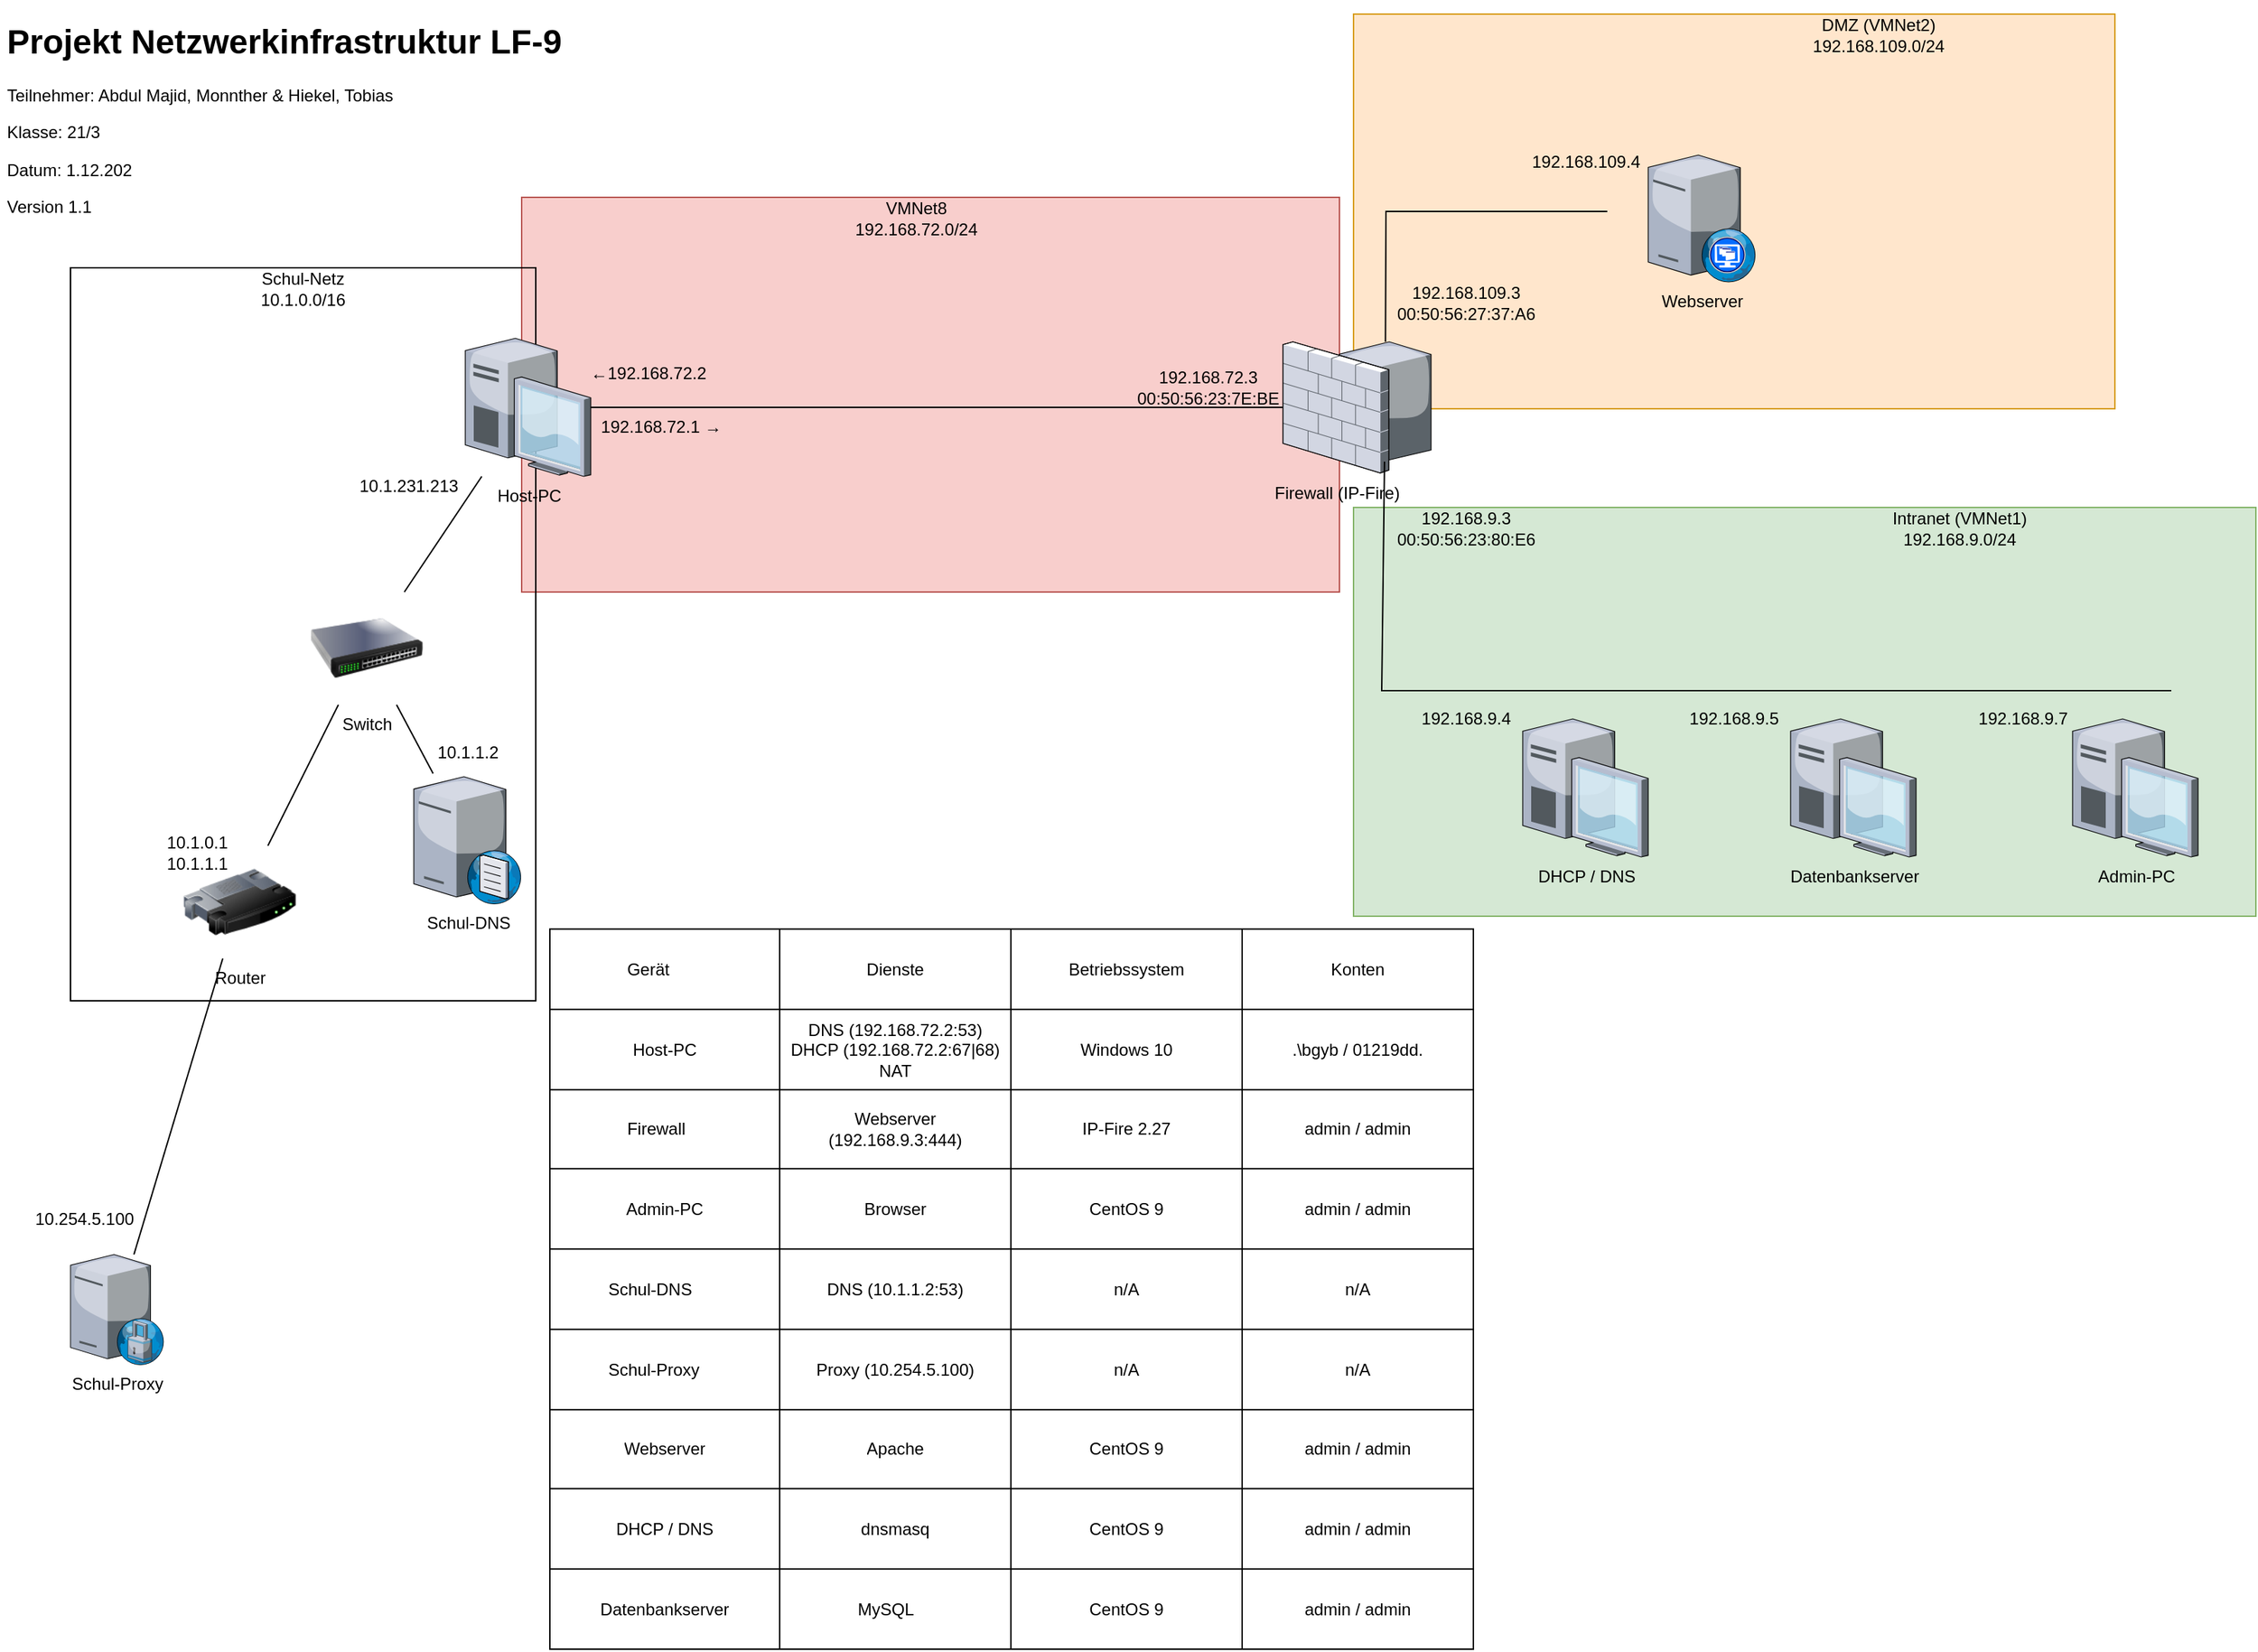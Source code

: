 <mxfile version="20.6.0"><diagram name="Page-1" id="e3a06f82-3646-2815-327d-82caf3d4e204"><mxGraphModel dx="2188" dy="1200" grid="1" gridSize="10" guides="1" tooltips="1" connect="1" arrows="1" fold="1" page="1" pageScale="1.5" pageWidth="1169" pageHeight="826" background="none" math="0" shadow="0"><root><mxCell id="0" style=";html=1;"/><mxCell id="1" style=";html=1;" parent="0"/><mxCell id="zC05RYWgemqm2Pus_jFf-7" value="" style="rounded=0;whiteSpace=wrap;html=1;fillColor=#f8cecc;strokeColor=#b85450;" parent="1" vertex="1"><mxGeometry x="420" y="200" width="580" height="280" as="geometry"/></mxCell><mxCell id="zC05RYWgemqm2Pus_jFf-22" value="" style="rounded=0;whiteSpace=wrap;html=1;labelBackgroundColor=none;fillColor=none;" parent="1" vertex="1"><mxGeometry x="100" y="250" width="330" height="520" as="geometry"/></mxCell><mxCell id="zC05RYWgemqm2Pus_jFf-1" value="" style="rounded=0;whiteSpace=wrap;html=1;fillColor=#d5e8d4;strokeColor=#82b366;" parent="1" vertex="1"><mxGeometry x="1010" y="420" width="640" height="290" as="geometry"/></mxCell><mxCell id="zC05RYWgemqm2Pus_jFf-3" value="Admin-PC" style="verticalLabelPosition=bottom;sketch=0;aspect=fixed;html=1;verticalAlign=top;strokeColor=none;align=center;outlineConnect=0;shape=mxgraph.citrix.desktop;" parent="1" vertex="1"><mxGeometry x="1520" y="570" width="89" height="98" as="geometry"/></mxCell><mxCell id="zC05RYWgemqm2Pus_jFf-4" value="" style="rounded=0;whiteSpace=wrap;html=1;fillColor=#ffe6cc;strokeColor=#d79b00;" parent="1" vertex="1"><mxGeometry x="1010" y="70" width="540" height="280" as="geometry"/></mxCell><mxCell id="zC05RYWgemqm2Pus_jFf-9" value="Host&lt;span style=&quot;&quot;&gt;-&lt;/span&gt;PC" style="verticalLabelPosition=bottom;sketch=0;aspect=fixed;html=1;verticalAlign=top;strokeColor=none;align=center;outlineConnect=0;shape=mxgraph.citrix.desktop;labelBackgroundColor=none;" parent="1" vertex="1"><mxGeometry x="380" y="300" width="89" height="98" as="geometry"/></mxCell><mxCell id="zC05RYWgemqm2Pus_jFf-11" value="Router" style="image;html=1;image=img/lib/clip_art/networking/Router_128x128.png;labelBackgroundColor=none;" parent="1" vertex="1"><mxGeometry x="180" y="660" width="80" height="80" as="geometry"/></mxCell><mxCell id="zC05RYWgemqm2Pus_jFf-12" value="Schul-DNS" style="verticalLabelPosition=bottom;sketch=0;aspect=fixed;html=1;verticalAlign=top;strokeColor=none;align=center;outlineConnect=0;shape=mxgraph.citrix.dns_server;labelBackgroundColor=none;" parent="1" vertex="1"><mxGeometry x="343.5" y="608.75" width="76.5" height="92.5" as="geometry"/></mxCell><mxCell id="zC05RYWgemqm2Pus_jFf-13" value="Schul-Proxy" style="verticalLabelPosition=bottom;sketch=0;aspect=fixed;html=1;verticalAlign=top;strokeColor=none;align=center;outlineConnect=0;shape=mxgraph.citrix.proxy_server;labelBackgroundColor=none;" parent="1" vertex="1"><mxGeometry x="100" y="950" width="66.5" height="78.24" as="geometry"/></mxCell><mxCell id="zC05RYWgemqm2Pus_jFf-14" value="" style="endArrow=none;html=1;rounded=0;" parent="1" source="zC05RYWgemqm2Pus_jFf-12" target="zC05RYWgemqm2Pus_jFf-73" edge="1"><mxGeometry width="50" height="50" relative="1" as="geometry"><mxPoint x="820" y="770" as="sourcePoint"/><mxPoint x="550" y="610" as="targetPoint"/></mxGeometry></mxCell><mxCell id="zC05RYWgemqm2Pus_jFf-15" value="10.1.1.2" style="text;html=1;strokeColor=none;fillColor=none;align=center;verticalAlign=middle;whiteSpace=wrap;rounded=0;labelBackgroundColor=none;" parent="1" vertex="1"><mxGeometry x="351.75" y="578.75" width="60" height="30" as="geometry"/></mxCell><mxCell id="zC05RYWgemqm2Pus_jFf-17" value="&lt;div&gt;10.1.0.1&lt;/div&gt;&lt;div&gt;10.1.1.1&lt;br&gt;&lt;/div&gt;" style="text;html=1;strokeColor=none;fillColor=none;align=center;verticalAlign=middle;whiteSpace=wrap;rounded=0;labelBackgroundColor=none;" parent="1" vertex="1"><mxGeometry x="160" y="650" width="60" height="30" as="geometry"/></mxCell><mxCell id="zC05RYWgemqm2Pus_jFf-18" value="" style="endArrow=none;html=1;rounded=0;" parent="1" source="zC05RYWgemqm2Pus_jFf-13" target="zC05RYWgemqm2Pus_jFf-11" edge="1"><mxGeometry width="50" height="50" relative="1" as="geometry"><mxPoint x="10" y="830" as="sourcePoint"/><mxPoint x="60" y="780" as="targetPoint"/></mxGeometry></mxCell><mxCell id="zC05RYWgemqm2Pus_jFf-19" value="10.254.5.100" style="text;html=1;strokeColor=none;fillColor=none;align=center;verticalAlign=middle;whiteSpace=wrap;rounded=0;labelBackgroundColor=none;" parent="1" vertex="1"><mxGeometry x="80" y="910" width="60" height="30" as="geometry"/></mxCell><mxCell id="zC05RYWgemqm2Pus_jFf-20" value="10.1.231.213" style="text;html=1;strokeColor=none;fillColor=none;align=center;verticalAlign=middle;whiteSpace=wrap;rounded=0;labelBackgroundColor=none;" parent="1" vertex="1"><mxGeometry x="310" y="390" width="60" height="30" as="geometry"/></mxCell><mxCell id="zC05RYWgemqm2Pus_jFf-23" value="&lt;div&gt;Schul-Netz&lt;/div&gt;10.1.0.0/16" style="text;html=1;strokeColor=none;fillColor=none;align=center;verticalAlign=middle;whiteSpace=wrap;rounded=0;labelBackgroundColor=none;" parent="1" vertex="1"><mxGeometry x="205" y="250" width="120" height="30" as="geometry"/></mxCell><mxCell id="zC05RYWgemqm2Pus_jFf-24" value="" style="endArrow=none;html=1;rounded=0;" parent="1" source="zC05RYWgemqm2Pus_jFf-9" target="zC05RYWgemqm2Pus_jFf-5" edge="1"><mxGeometry width="50" height="50" relative="1" as="geometry"><mxPoint x="650" y="570" as="sourcePoint"/><mxPoint x="700" y="520" as="targetPoint"/></mxGeometry></mxCell><mxCell id="zC05RYWgemqm2Pus_jFf-25" value="" style="group" parent="1" vertex="1" connectable="0"><mxGeometry x="960" y="302.5" width="105" height="93" as="geometry"/></mxCell><mxCell id="zC05RYWgemqm2Pus_jFf-6" value="" style="verticalLabelPosition=bottom;sketch=0;aspect=fixed;html=1;verticalAlign=top;strokeColor=none;align=center;outlineConnect=0;shape=mxgraph.citrix.license_server;" parent="zC05RYWgemqm2Pus_jFf-25" vertex="1"><mxGeometry x="40" width="65" height="85" as="geometry"/></mxCell><mxCell id="zC05RYWgemqm2Pus_jFf-5" value="Firewall (IP-Fire)" style="verticalLabelPosition=bottom;sketch=0;aspect=fixed;html=1;verticalAlign=top;strokeColor=none;align=center;outlineConnect=0;shape=mxgraph.citrix.firewall;" parent="zC05RYWgemqm2Pus_jFf-25" vertex="1"><mxGeometry width="75" height="93" as="geometry"/></mxCell><mxCell id="zC05RYWgemqm2Pus_jFf-26" value="←192.168.72.2" style="text;html=1;strokeColor=none;fillColor=none;align=center;verticalAlign=middle;whiteSpace=wrap;rounded=0;labelBackgroundColor=none;" parent="1" vertex="1"><mxGeometry x="480" y="310" width="60" height="30" as="geometry"/></mxCell><mxCell id="zC05RYWgemqm2Pus_jFf-27" value="192.168.72.1 →" style="text;html=1;strokeColor=none;fillColor=none;align=center;verticalAlign=middle;whiteSpace=wrap;rounded=0;labelBackgroundColor=none;" parent="1" vertex="1"><mxGeometry x="469" y="348" width="100" height="30" as="geometry"/></mxCell><mxCell id="zC05RYWgemqm2Pus_jFf-28" value="&lt;div&gt;VMNet8&lt;/div&gt;192.168.72.0/24" style="text;html=1;strokeColor=none;fillColor=none;align=center;verticalAlign=middle;whiteSpace=wrap;rounded=0;labelBackgroundColor=none;" parent="1" vertex="1"><mxGeometry x="670" y="200" width="60" height="30" as="geometry"/></mxCell><mxCell id="zC05RYWgemqm2Pus_jFf-29" value="&lt;div&gt;192.168.72.3&lt;/div&gt;&lt;span&gt;00:50:56:23:7E:BE&lt;/span&gt;" style="text;html=1;strokeColor=none;fillColor=none;align=center;verticalAlign=middle;whiteSpace=wrap;rounded=0;labelBackgroundColor=none;" parent="1" vertex="1"><mxGeometry x="877" y="320" width="60" height="30" as="geometry"/></mxCell><mxCell id="zC05RYWgemqm2Pus_jFf-30" value="&lt;div&gt;DMZ (VMNet2)&lt;br&gt;&lt;/div&gt;&lt;div&gt;192.168.109.0/24&lt;br&gt;&lt;/div&gt;" style="text;html=1;strokeColor=none;fillColor=none;align=center;verticalAlign=middle;whiteSpace=wrap;rounded=0;labelBackgroundColor=none;" parent="1" vertex="1"><mxGeometry x="1335" y="70" width="95" height="30" as="geometry"/></mxCell><mxCell id="zC05RYWgemqm2Pus_jFf-32" value="" style="endArrow=none;html=1;rounded=0;" parent="1" source="zC05RYWgemqm2Pus_jFf-6" edge="1"><mxGeometry width="50" height="50" relative="1" as="geometry"><mxPoint x="1120" y="200" as="sourcePoint"/><mxPoint x="1190" y="210" as="targetPoint"/><Array as="points"><mxPoint x="1033" y="210"/></Array></mxGeometry></mxCell><mxCell id="zC05RYWgemqm2Pus_jFf-33" value="&lt;div&gt;192.168.109.3&lt;br&gt;&lt;/div&gt;&lt;span&gt;00:50:56:27:37:A6&lt;/span&gt;" style="text;html=1;strokeColor=none;fillColor=none;align=center;verticalAlign=middle;whiteSpace=wrap;rounded=0;labelBackgroundColor=none;" parent="1" vertex="1"><mxGeometry x="1060" y="260" width="60" height="30" as="geometry"/></mxCell><mxCell id="zC05RYWgemqm2Pus_jFf-34" value="" style="endArrow=none;html=1;rounded=0;" parent="1" target="zC05RYWgemqm2Pus_jFf-6" edge="1"><mxGeometry width="50" height="50" relative="1" as="geometry"><mxPoint x="1590" y="550" as="sourcePoint"/><mxPoint x="1080" y="450" as="targetPoint"/><Array as="points"><mxPoint x="1030" y="550"/></Array></mxGeometry></mxCell><mxCell id="zC05RYWgemqm2Pus_jFf-35" value="&lt;div&gt;192.168.9.3&lt;/div&gt;&lt;span&gt;00:50:56:23:80:E6&lt;/span&gt;" style="text;html=1;strokeColor=none;fillColor=none;align=center;verticalAlign=middle;whiteSpace=wrap;rounded=0;labelBackgroundColor=none;" parent="1" vertex="1"><mxGeometry x="1060" y="420" width="60" height="30" as="geometry"/></mxCell><mxCell id="zC05RYWgemqm2Pus_jFf-36" value="&lt;div&gt;Intranet (VMNet1)&lt;br&gt;&lt;/div&gt;&lt;div&gt;192.168.9.0/24&lt;br&gt;&lt;/div&gt;" style="text;html=1;strokeColor=none;fillColor=none;align=center;verticalAlign=middle;whiteSpace=wrap;rounded=0;labelBackgroundColor=none;" parent="1" vertex="1"><mxGeometry x="1380" y="420" width="120" height="30" as="geometry"/></mxCell><mxCell id="zC05RYWgemqm2Pus_jFf-37" value="192.168.9.7" style="text;html=1;strokeColor=none;fillColor=none;align=center;verticalAlign=middle;whiteSpace=wrap;rounded=0;labelBackgroundColor=none;" parent="1" vertex="1"><mxGeometry x="1455" y="555" width="60" height="30" as="geometry"/></mxCell><mxCell id="zC05RYWgemqm2Pus_jFf-51" value="" style="shape=table;html=1;whiteSpace=wrap;startSize=0;container=1;collapsible=0;childLayout=tableLayout;labelBackgroundColor=none;fillColor=none;" parent="1" vertex="1"><mxGeometry x="440" y="719.12" width="655" height="510.88" as="geometry"/></mxCell><mxCell id="zC05RYWgemqm2Pus_jFf-52" value="" style="shape=tableRow;horizontal=0;startSize=0;swimlaneHead=0;swimlaneBody=0;top=0;left=0;bottom=0;right=0;collapsible=0;dropTarget=0;fillColor=none;points=[[0,0.5],[1,0.5]];portConstraint=eastwest;labelBackgroundColor=none;" parent="zC05RYWgemqm2Pus_jFf-51" vertex="1"><mxGeometry width="655" height="57" as="geometry"/></mxCell><mxCell id="zC05RYWgemqm2Pus_jFf-53" value="Gerät&lt;span style=&quot;white-space: pre;&quot;&gt;&#9;&lt;/span&gt;" style="shape=partialRectangle;html=1;whiteSpace=wrap;connectable=0;fillColor=none;top=0;left=0;bottom=0;right=0;overflow=hidden;labelBackgroundColor=none;" parent="zC05RYWgemqm2Pus_jFf-52" vertex="1"><mxGeometry width="163" height="57" as="geometry"><mxRectangle width="163" height="57" as="alternateBounds"/></mxGeometry></mxCell><mxCell id="zC05RYWgemqm2Pus_jFf-54" value="Dienste" style="shape=partialRectangle;html=1;whiteSpace=wrap;connectable=0;fillColor=none;top=0;left=0;bottom=0;right=0;overflow=hidden;labelBackgroundColor=none;" parent="zC05RYWgemqm2Pus_jFf-52" vertex="1"><mxGeometry x="163" width="164" height="57" as="geometry"><mxRectangle width="164" height="57" as="alternateBounds"/></mxGeometry></mxCell><mxCell id="zC05RYWgemqm2Pus_jFf-68" value="Betriebssystem" style="shape=partialRectangle;html=1;whiteSpace=wrap;connectable=0;fillColor=none;top=0;left=0;bottom=0;right=0;overflow=hidden;labelBackgroundColor=none;" parent="zC05RYWgemqm2Pus_jFf-52" vertex="1"><mxGeometry x="327" width="164" height="57" as="geometry"><mxRectangle width="164" height="57" as="alternateBounds"/></mxGeometry></mxCell><mxCell id="CtZEOEwWvJ0qJE6OYDR6-5" value="Konten" style="shape=partialRectangle;html=1;whiteSpace=wrap;connectable=0;fillColor=none;top=0;left=0;bottom=0;right=0;overflow=hidden;labelBackgroundColor=none;" parent="zC05RYWgemqm2Pus_jFf-52" vertex="1"><mxGeometry x="491" width="164" height="57" as="geometry"><mxRectangle width="164" height="57" as="alternateBounds"/></mxGeometry></mxCell><mxCell id="zC05RYWgemqm2Pus_jFf-56" value="" style="shape=tableRow;horizontal=0;startSize=0;swimlaneHead=0;swimlaneBody=0;top=0;left=0;bottom=0;right=0;collapsible=0;dropTarget=0;fillColor=none;points=[[0,0.5],[1,0.5]];portConstraint=eastwest;labelBackgroundColor=none;" parent="zC05RYWgemqm2Pus_jFf-51" vertex="1"><mxGeometry y="57" width="655" height="57" as="geometry"/></mxCell><mxCell id="zC05RYWgemqm2Pus_jFf-57" value="Host-PC" style="shape=partialRectangle;html=1;whiteSpace=wrap;connectable=0;fillColor=none;top=0;left=0;bottom=0;right=0;overflow=hidden;labelBackgroundColor=none;" parent="zC05RYWgemqm2Pus_jFf-56" vertex="1"><mxGeometry width="163" height="57" as="geometry"><mxRectangle width="163" height="57" as="alternateBounds"/></mxGeometry></mxCell><mxCell id="zC05RYWgemqm2Pus_jFf-58" value="&lt;div&gt;DNS (192.168.72.2:53)&lt;/div&gt;&lt;div&gt;DHCP (192.168.72.2:67|68)&lt;br&gt;&lt;/div&gt;&lt;div&gt;NAT&lt;br&gt;&lt;/div&gt;" style="shape=partialRectangle;html=1;whiteSpace=wrap;connectable=0;fillColor=none;top=0;left=0;bottom=0;right=0;overflow=hidden;labelBackgroundColor=none;" parent="zC05RYWgemqm2Pus_jFf-56" vertex="1"><mxGeometry x="163" width="164" height="57" as="geometry"><mxRectangle width="164" height="57" as="alternateBounds"/></mxGeometry></mxCell><mxCell id="zC05RYWgemqm2Pus_jFf-69" value="Windows 10" style="shape=partialRectangle;html=1;whiteSpace=wrap;connectable=0;fillColor=none;top=0;left=0;bottom=0;right=0;overflow=hidden;labelBackgroundColor=none;" parent="zC05RYWgemqm2Pus_jFf-56" vertex="1"><mxGeometry x="327" width="164" height="57" as="geometry"><mxRectangle width="164" height="57" as="alternateBounds"/></mxGeometry></mxCell><mxCell id="CtZEOEwWvJ0qJE6OYDR6-6" value=".\bgyb / 01219dd." style="shape=partialRectangle;html=1;whiteSpace=wrap;connectable=0;fillColor=none;top=0;left=0;bottom=0;right=0;overflow=hidden;labelBackgroundColor=none;" parent="zC05RYWgemqm2Pus_jFf-56" vertex="1"><mxGeometry x="491" width="164" height="57" as="geometry"><mxRectangle width="164" height="57" as="alternateBounds"/></mxGeometry></mxCell><mxCell id="zC05RYWgemqm2Pus_jFf-60" value="" style="shape=tableRow;horizontal=0;startSize=0;swimlaneHead=0;swimlaneBody=0;top=0;left=0;bottom=0;right=0;collapsible=0;dropTarget=0;fillColor=none;points=[[0,0.5],[1,0.5]];portConstraint=eastwest;labelBackgroundColor=none;" parent="zC05RYWgemqm2Pus_jFf-51" vertex="1"><mxGeometry y="114" width="655" height="56" as="geometry"/></mxCell><mxCell id="zC05RYWgemqm2Pus_jFf-61" value="Firewall&lt;span style=&quot;white-space: pre;&quot;&gt;&#9;&lt;/span&gt;" style="shape=partialRectangle;html=1;whiteSpace=wrap;connectable=0;fillColor=none;top=0;left=0;bottom=0;right=0;overflow=hidden;labelBackgroundColor=none;" parent="zC05RYWgemqm2Pus_jFf-60" vertex="1"><mxGeometry width="163" height="56" as="geometry"><mxRectangle width="163" height="56" as="alternateBounds"/></mxGeometry></mxCell><mxCell id="zC05RYWgemqm2Pus_jFf-62" value="&lt;div&gt;Webserver&lt;/div&gt;&lt;div&gt;(192.168.9.3:444)&lt;br&gt;&lt;/div&gt;" style="shape=partialRectangle;html=1;whiteSpace=wrap;connectable=0;fillColor=none;top=0;left=0;bottom=0;right=0;overflow=hidden;labelBackgroundColor=none;" parent="zC05RYWgemqm2Pus_jFf-60" vertex="1"><mxGeometry x="163" width="164" height="56" as="geometry"><mxRectangle width="164" height="56" as="alternateBounds"/></mxGeometry></mxCell><mxCell id="zC05RYWgemqm2Pus_jFf-70" value="IP-Fire 2.27" style="shape=partialRectangle;html=1;whiteSpace=wrap;connectable=0;fillColor=none;top=0;left=0;bottom=0;right=0;overflow=hidden;labelBackgroundColor=none;" parent="zC05RYWgemqm2Pus_jFf-60" vertex="1"><mxGeometry x="327" width="164" height="56" as="geometry"><mxRectangle width="164" height="56" as="alternateBounds"/></mxGeometry></mxCell><mxCell id="CtZEOEwWvJ0qJE6OYDR6-7" value="admin / admin" style="shape=partialRectangle;html=1;whiteSpace=wrap;connectable=0;fillColor=none;top=0;left=0;bottom=0;right=0;overflow=hidden;labelBackgroundColor=none;" parent="zC05RYWgemqm2Pus_jFf-60" vertex="1"><mxGeometry x="491" width="164" height="56" as="geometry"><mxRectangle width="164" height="56" as="alternateBounds"/></mxGeometry></mxCell><mxCell id="zC05RYWgemqm2Pus_jFf-64" style="shape=tableRow;horizontal=0;startSize=0;swimlaneHead=0;swimlaneBody=0;top=0;left=0;bottom=0;right=0;collapsible=0;dropTarget=0;fillColor=none;points=[[0,0.5],[1,0.5]];portConstraint=eastwest;labelBackgroundColor=none;" parent="zC05RYWgemqm2Pus_jFf-51" vertex="1"><mxGeometry y="170" width="655" height="57" as="geometry"/></mxCell><mxCell id="zC05RYWgemqm2Pus_jFf-65" value="Admin-PC" style="shape=partialRectangle;html=1;whiteSpace=wrap;connectable=0;fillColor=none;top=0;left=0;bottom=0;right=0;overflow=hidden;labelBackgroundColor=none;" parent="zC05RYWgemqm2Pus_jFf-64" vertex="1"><mxGeometry width="163" height="57" as="geometry"><mxRectangle width="163" height="57" as="alternateBounds"/></mxGeometry></mxCell><mxCell id="zC05RYWgemqm2Pus_jFf-66" value="Browser" style="shape=partialRectangle;html=1;whiteSpace=wrap;connectable=0;fillColor=none;top=0;left=0;bottom=0;right=0;overflow=hidden;labelBackgroundColor=none;" parent="zC05RYWgemqm2Pus_jFf-64" vertex="1"><mxGeometry x="163" width="164" height="57" as="geometry"><mxRectangle width="164" height="57" as="alternateBounds"/></mxGeometry></mxCell><mxCell id="zC05RYWgemqm2Pus_jFf-71" value="CentOS 9" style="shape=partialRectangle;html=1;whiteSpace=wrap;connectable=0;fillColor=none;top=0;left=0;bottom=0;right=0;overflow=hidden;labelBackgroundColor=none;" parent="zC05RYWgemqm2Pus_jFf-64" vertex="1"><mxGeometry x="327" width="164" height="57" as="geometry"><mxRectangle width="164" height="57" as="alternateBounds"/></mxGeometry></mxCell><mxCell id="CtZEOEwWvJ0qJE6OYDR6-8" value="admin / admin" style="shape=partialRectangle;html=1;whiteSpace=wrap;connectable=0;fillColor=none;top=0;left=0;bottom=0;right=0;overflow=hidden;labelBackgroundColor=none;" parent="zC05RYWgemqm2Pus_jFf-64" vertex="1"><mxGeometry x="491" width="164" height="57" as="geometry"><mxRectangle width="164" height="57" as="alternateBounds"/></mxGeometry></mxCell><mxCell id="zC05RYWgemqm2Pus_jFf-76" style="shape=tableRow;horizontal=0;startSize=0;swimlaneHead=0;swimlaneBody=0;top=0;left=0;bottom=0;right=0;collapsible=0;dropTarget=0;fillColor=none;points=[[0,0.5],[1,0.5]];portConstraint=eastwest;labelBackgroundColor=none;" parent="zC05RYWgemqm2Pus_jFf-51" vertex="1"><mxGeometry y="227" width="655" height="57" as="geometry"/></mxCell><mxCell id="zC05RYWgemqm2Pus_jFf-77" value="Schul-DNS&lt;span style=&quot;white-space: pre;&quot;&gt;&#9;&lt;/span&gt;" style="shape=partialRectangle;html=1;whiteSpace=wrap;connectable=0;fillColor=none;top=0;left=0;bottom=0;right=0;overflow=hidden;labelBackgroundColor=none;" parent="zC05RYWgemqm2Pus_jFf-76" vertex="1"><mxGeometry width="163" height="57" as="geometry"><mxRectangle width="163" height="57" as="alternateBounds"/></mxGeometry></mxCell><mxCell id="zC05RYWgemqm2Pus_jFf-78" value="DNS (10.1.1.2:53)" style="shape=partialRectangle;html=1;whiteSpace=wrap;connectable=0;fillColor=none;top=0;left=0;bottom=0;right=0;overflow=hidden;labelBackgroundColor=none;" parent="zC05RYWgemqm2Pus_jFf-76" vertex="1"><mxGeometry x="163" width="164" height="57" as="geometry"><mxRectangle width="164" height="57" as="alternateBounds"/></mxGeometry></mxCell><mxCell id="zC05RYWgemqm2Pus_jFf-79" value="n/A" style="shape=partialRectangle;html=1;whiteSpace=wrap;connectable=0;fillColor=none;top=0;left=0;bottom=0;right=0;overflow=hidden;labelBackgroundColor=none;" parent="zC05RYWgemqm2Pus_jFf-76" vertex="1"><mxGeometry x="327" width="164" height="57" as="geometry"><mxRectangle width="164" height="57" as="alternateBounds"/></mxGeometry></mxCell><mxCell id="CtZEOEwWvJ0qJE6OYDR6-9" value="n/A" style="shape=partialRectangle;html=1;whiteSpace=wrap;connectable=0;fillColor=none;top=0;left=0;bottom=0;right=0;overflow=hidden;labelBackgroundColor=none;" parent="zC05RYWgemqm2Pus_jFf-76" vertex="1"><mxGeometry x="491" width="164" height="57" as="geometry"><mxRectangle width="164" height="57" as="alternateBounds"/></mxGeometry></mxCell><mxCell id="zC05RYWgemqm2Pus_jFf-80" style="shape=tableRow;horizontal=0;startSize=0;swimlaneHead=0;swimlaneBody=0;top=0;left=0;bottom=0;right=0;collapsible=0;dropTarget=0;fillColor=none;points=[[0,0.5],[1,0.5]];portConstraint=eastwest;labelBackgroundColor=none;" parent="zC05RYWgemqm2Pus_jFf-51" vertex="1"><mxGeometry y="284" width="655" height="57" as="geometry"/></mxCell><mxCell id="zC05RYWgemqm2Pus_jFf-81" value="Schul-Proxy&lt;span style=&quot;white-space: pre;&quot;&gt;&#9;&lt;/span&gt;" style="shape=partialRectangle;html=1;whiteSpace=wrap;connectable=0;fillColor=none;top=0;left=0;bottom=0;right=0;overflow=hidden;labelBackgroundColor=none;" parent="zC05RYWgemqm2Pus_jFf-80" vertex="1"><mxGeometry width="163" height="57" as="geometry"><mxRectangle width="163" height="57" as="alternateBounds"/></mxGeometry></mxCell><mxCell id="zC05RYWgemqm2Pus_jFf-82" value="Proxy (10.254.5.100)" style="shape=partialRectangle;html=1;whiteSpace=wrap;connectable=0;fillColor=none;top=0;left=0;bottom=0;right=0;overflow=hidden;labelBackgroundColor=none;" parent="zC05RYWgemqm2Pus_jFf-80" vertex="1"><mxGeometry x="163" width="164" height="57" as="geometry"><mxRectangle width="164" height="57" as="alternateBounds"/></mxGeometry></mxCell><mxCell id="zC05RYWgemqm2Pus_jFf-83" value="n/A" style="shape=partialRectangle;html=1;whiteSpace=wrap;connectable=0;fillColor=none;top=0;left=0;bottom=0;right=0;overflow=hidden;labelBackgroundColor=none;" parent="zC05RYWgemqm2Pus_jFf-80" vertex="1"><mxGeometry x="327" width="164" height="57" as="geometry"><mxRectangle width="164" height="57" as="alternateBounds"/></mxGeometry></mxCell><mxCell id="CtZEOEwWvJ0qJE6OYDR6-10" value="n/A" style="shape=partialRectangle;html=1;whiteSpace=wrap;connectable=0;fillColor=none;top=0;left=0;bottom=0;right=0;overflow=hidden;labelBackgroundColor=none;" parent="zC05RYWgemqm2Pus_jFf-80" vertex="1"><mxGeometry x="491" width="164" height="57" as="geometry"><mxRectangle width="164" height="57" as="alternateBounds"/></mxGeometry></mxCell><mxCell id="rK65aS0Ik_qhVZxgJYXm-8" style="shape=tableRow;horizontal=0;startSize=0;swimlaneHead=0;swimlaneBody=0;top=0;left=0;bottom=0;right=0;collapsible=0;dropTarget=0;fillColor=none;points=[[0,0.5],[1,0.5]];portConstraint=eastwest;labelBackgroundColor=none;" vertex="1" parent="zC05RYWgemqm2Pus_jFf-51"><mxGeometry y="341" width="655" height="56" as="geometry"/></mxCell><mxCell id="rK65aS0Ik_qhVZxgJYXm-9" value="Webserver" style="shape=partialRectangle;html=1;whiteSpace=wrap;connectable=0;fillColor=none;top=0;left=0;bottom=0;right=0;overflow=hidden;labelBackgroundColor=none;" vertex="1" parent="rK65aS0Ik_qhVZxgJYXm-8"><mxGeometry width="163" height="56" as="geometry"><mxRectangle width="163" height="56" as="alternateBounds"/></mxGeometry></mxCell><mxCell id="rK65aS0Ik_qhVZxgJYXm-10" value="Apache" style="shape=partialRectangle;html=1;whiteSpace=wrap;connectable=0;fillColor=none;top=0;left=0;bottom=0;right=0;overflow=hidden;labelBackgroundColor=none;" vertex="1" parent="rK65aS0Ik_qhVZxgJYXm-8"><mxGeometry x="163" width="164" height="56" as="geometry"><mxRectangle width="164" height="56" as="alternateBounds"/></mxGeometry></mxCell><mxCell id="rK65aS0Ik_qhVZxgJYXm-11" value="CentOS 9&lt;span style=&quot;white-space: pre;&quot;&gt;&lt;/span&gt;" style="shape=partialRectangle;html=1;whiteSpace=wrap;connectable=0;fillColor=none;top=0;left=0;bottom=0;right=0;overflow=hidden;labelBackgroundColor=none;" vertex="1" parent="rK65aS0Ik_qhVZxgJYXm-8"><mxGeometry x="327" width="164" height="56" as="geometry"><mxRectangle width="164" height="56" as="alternateBounds"/></mxGeometry></mxCell><mxCell id="rK65aS0Ik_qhVZxgJYXm-12" value="admin / admin" style="shape=partialRectangle;html=1;whiteSpace=wrap;connectable=0;fillColor=none;top=0;left=0;bottom=0;right=0;overflow=hidden;labelBackgroundColor=none;" vertex="1" parent="rK65aS0Ik_qhVZxgJYXm-8"><mxGeometry x="491" width="164" height="56" as="geometry"><mxRectangle width="164" height="56" as="alternateBounds"/></mxGeometry></mxCell><mxCell id="rK65aS0Ik_qhVZxgJYXm-15" style="shape=tableRow;horizontal=0;startSize=0;swimlaneHead=0;swimlaneBody=0;top=0;left=0;bottom=0;right=0;collapsible=0;dropTarget=0;fillColor=none;points=[[0,0.5],[1,0.5]];portConstraint=eastwest;labelBackgroundColor=none;" vertex="1" parent="zC05RYWgemqm2Pus_jFf-51"><mxGeometry y="397" width="655" height="57" as="geometry"/></mxCell><mxCell id="rK65aS0Ik_qhVZxgJYXm-16" value="DHCP / DNS&lt;span style=&quot;white-space: pre;&quot;&gt;&lt;/span&gt;" style="shape=partialRectangle;html=1;whiteSpace=wrap;connectable=0;fillColor=none;top=0;left=0;bottom=0;right=0;overflow=hidden;labelBackgroundColor=none;" vertex="1" parent="rK65aS0Ik_qhVZxgJYXm-15"><mxGeometry width="163" height="57" as="geometry"><mxRectangle width="163" height="57" as="alternateBounds"/></mxGeometry></mxCell><mxCell id="rK65aS0Ik_qhVZxgJYXm-17" value="dnsmasq" style="shape=partialRectangle;html=1;whiteSpace=wrap;connectable=0;fillColor=none;top=0;left=0;bottom=0;right=0;overflow=hidden;labelBackgroundColor=none;" vertex="1" parent="rK65aS0Ik_qhVZxgJYXm-15"><mxGeometry x="163" width="164" height="57" as="geometry"><mxRectangle width="164" height="57" as="alternateBounds"/></mxGeometry></mxCell><mxCell id="rK65aS0Ik_qhVZxgJYXm-18" value="CentOS 9" style="shape=partialRectangle;html=1;whiteSpace=wrap;connectable=0;fillColor=none;top=0;left=0;bottom=0;right=0;overflow=hidden;labelBackgroundColor=none;" vertex="1" parent="rK65aS0Ik_qhVZxgJYXm-15"><mxGeometry x="327" width="164" height="57" as="geometry"><mxRectangle width="164" height="57" as="alternateBounds"/></mxGeometry></mxCell><mxCell id="rK65aS0Ik_qhVZxgJYXm-19" value="admin / admin" style="shape=partialRectangle;html=1;whiteSpace=wrap;connectable=0;fillColor=none;top=0;left=0;bottom=0;right=0;overflow=hidden;labelBackgroundColor=none;" vertex="1" parent="rK65aS0Ik_qhVZxgJYXm-15"><mxGeometry x="491" width="164" height="57" as="geometry"><mxRectangle width="164" height="57" as="alternateBounds"/></mxGeometry></mxCell><mxCell id="rK65aS0Ik_qhVZxgJYXm-20" style="shape=tableRow;horizontal=0;startSize=0;swimlaneHead=0;swimlaneBody=0;top=0;left=0;bottom=0;right=0;collapsible=0;dropTarget=0;fillColor=none;points=[[0,0.5],[1,0.5]];portConstraint=eastwest;labelBackgroundColor=none;" vertex="1" parent="zC05RYWgemqm2Pus_jFf-51"><mxGeometry y="454" width="655" height="57" as="geometry"/></mxCell><mxCell id="rK65aS0Ik_qhVZxgJYXm-21" value="Datenbankserver" style="shape=partialRectangle;html=1;whiteSpace=wrap;connectable=0;fillColor=none;top=0;left=0;bottom=0;right=0;overflow=hidden;labelBackgroundColor=none;" vertex="1" parent="rK65aS0Ik_qhVZxgJYXm-20"><mxGeometry width="163" height="57" as="geometry"><mxRectangle width="163" height="57" as="alternateBounds"/></mxGeometry></mxCell><mxCell id="rK65aS0Ik_qhVZxgJYXm-22" value="MySQL&lt;span style=&quot;white-space: pre;&quot;&gt;&#9;&lt;/span&gt;" style="shape=partialRectangle;html=1;whiteSpace=wrap;connectable=0;fillColor=none;top=0;left=0;bottom=0;right=0;overflow=hidden;labelBackgroundColor=none;" vertex="1" parent="rK65aS0Ik_qhVZxgJYXm-20"><mxGeometry x="163" width="164" height="57" as="geometry"><mxRectangle width="164" height="57" as="alternateBounds"/></mxGeometry></mxCell><mxCell id="rK65aS0Ik_qhVZxgJYXm-23" value="CentOS 9" style="shape=partialRectangle;html=1;whiteSpace=wrap;connectable=0;fillColor=none;top=0;left=0;bottom=0;right=0;overflow=hidden;labelBackgroundColor=none;" vertex="1" parent="rK65aS0Ik_qhVZxgJYXm-20"><mxGeometry x="327" width="164" height="57" as="geometry"><mxRectangle width="164" height="57" as="alternateBounds"/></mxGeometry></mxCell><mxCell id="rK65aS0Ik_qhVZxgJYXm-24" value="admin / admin" style="shape=partialRectangle;html=1;whiteSpace=wrap;connectable=0;fillColor=none;top=0;left=0;bottom=0;right=0;overflow=hidden;labelBackgroundColor=none;" vertex="1" parent="rK65aS0Ik_qhVZxgJYXm-20"><mxGeometry x="491" width="164" height="57" as="geometry"><mxRectangle width="164" height="57" as="alternateBounds"/></mxGeometry></mxCell><mxCell id="zC05RYWgemqm2Pus_jFf-73" value="Switch" style="image;html=1;image=img/lib/clip_art/networking/Switch_128x128.png;labelBackgroundColor=none;fillColor=none;" parent="1" vertex="1"><mxGeometry x="270" y="480" width="80" height="80" as="geometry"/></mxCell><mxCell id="zC05RYWgemqm2Pus_jFf-74" value="" style="endArrow=none;html=1;rounded=0;" parent="1" source="zC05RYWgemqm2Pus_jFf-11" target="zC05RYWgemqm2Pus_jFf-73" edge="1"><mxGeometry width="50" height="50" relative="1" as="geometry"><mxPoint x="830" y="620" as="sourcePoint"/><mxPoint x="880" y="570" as="targetPoint"/></mxGeometry></mxCell><mxCell id="zC05RYWgemqm2Pus_jFf-75" value="" style="endArrow=none;html=1;rounded=0;" parent="1" source="zC05RYWgemqm2Pus_jFf-73" target="zC05RYWgemqm2Pus_jFf-9" edge="1"><mxGeometry width="50" height="50" relative="1" as="geometry"><mxPoint x="830" y="620" as="sourcePoint"/><mxPoint x="880" y="570" as="targetPoint"/></mxGeometry></mxCell><mxCell id="CtZEOEwWvJ0qJE6OYDR6-4" value="&lt;h1&gt;Projekt Netzwerkinfrastruktur LF-9&lt;/h1&gt;&lt;p&gt;Teilnehmer: Abdul Majid, Monnther &amp;amp; Hiekel, Tobias&lt;/p&gt;&lt;p&gt;Klasse: 21/3&lt;/p&gt;&lt;p&gt;Datum: 1.12.202&lt;/p&gt;&lt;p&gt;Version 1.1&lt;/p&gt;" style="text;html=1;strokeColor=none;fillColor=none;spacing=5;spacingTop=-20;whiteSpace=wrap;overflow=hidden;rounded=0;" parent="1" vertex="1"><mxGeometry x="50" y="70" width="550" height="150" as="geometry"/></mxCell><mxCell id="rK65aS0Ik_qhVZxgJYXm-1" value="DHCP / DNS" style="verticalLabelPosition=bottom;sketch=0;aspect=fixed;html=1;verticalAlign=top;strokeColor=none;align=center;outlineConnect=0;shape=mxgraph.citrix.desktop;" vertex="1" parent="1"><mxGeometry x="1130" y="570" width="89" height="98" as="geometry"/></mxCell><mxCell id="rK65aS0Ik_qhVZxgJYXm-2" value="192.168.9.4" style="text;html=1;strokeColor=none;fillColor=none;align=center;verticalAlign=middle;whiteSpace=wrap;rounded=0;labelBackgroundColor=none;" vertex="1" parent="1"><mxGeometry x="1060" y="555" width="60" height="30" as="geometry"/></mxCell><mxCell id="rK65aS0Ik_qhVZxgJYXm-3" value="Datenbankserver" style="verticalLabelPosition=bottom;sketch=0;aspect=fixed;html=1;verticalAlign=top;strokeColor=none;align=center;outlineConnect=0;shape=mxgraph.citrix.desktop;" vertex="1" parent="1"><mxGeometry x="1320" y="570" width="89" height="98" as="geometry"/></mxCell><mxCell id="rK65aS0Ik_qhVZxgJYXm-4" value="192.168.9.5" style="text;html=1;strokeColor=none;fillColor=none;align=center;verticalAlign=middle;whiteSpace=wrap;rounded=0;labelBackgroundColor=none;" vertex="1" parent="1"><mxGeometry x="1250" y="555" width="60" height="30" as="geometry"/></mxCell><mxCell id="rK65aS0Ik_qhVZxgJYXm-6" value="Webserver" style="verticalLabelPosition=bottom;sketch=0;aspect=fixed;html=1;verticalAlign=top;strokeColor=none;align=center;outlineConnect=0;shape=mxgraph.citrix.desktop_web;" vertex="1" parent="1"><mxGeometry x="1219" y="170" width="76.5" height="90" as="geometry"/></mxCell><mxCell id="rK65aS0Ik_qhVZxgJYXm-7" value="192.168.109.4" style="text;html=1;strokeColor=none;fillColor=none;align=center;verticalAlign=middle;whiteSpace=wrap;rounded=0;labelBackgroundColor=none;" vertex="1" parent="1"><mxGeometry x="1144.5" y="160" width="60" height="30" as="geometry"/></mxCell></root></mxGraphModel></diagram></mxfile>